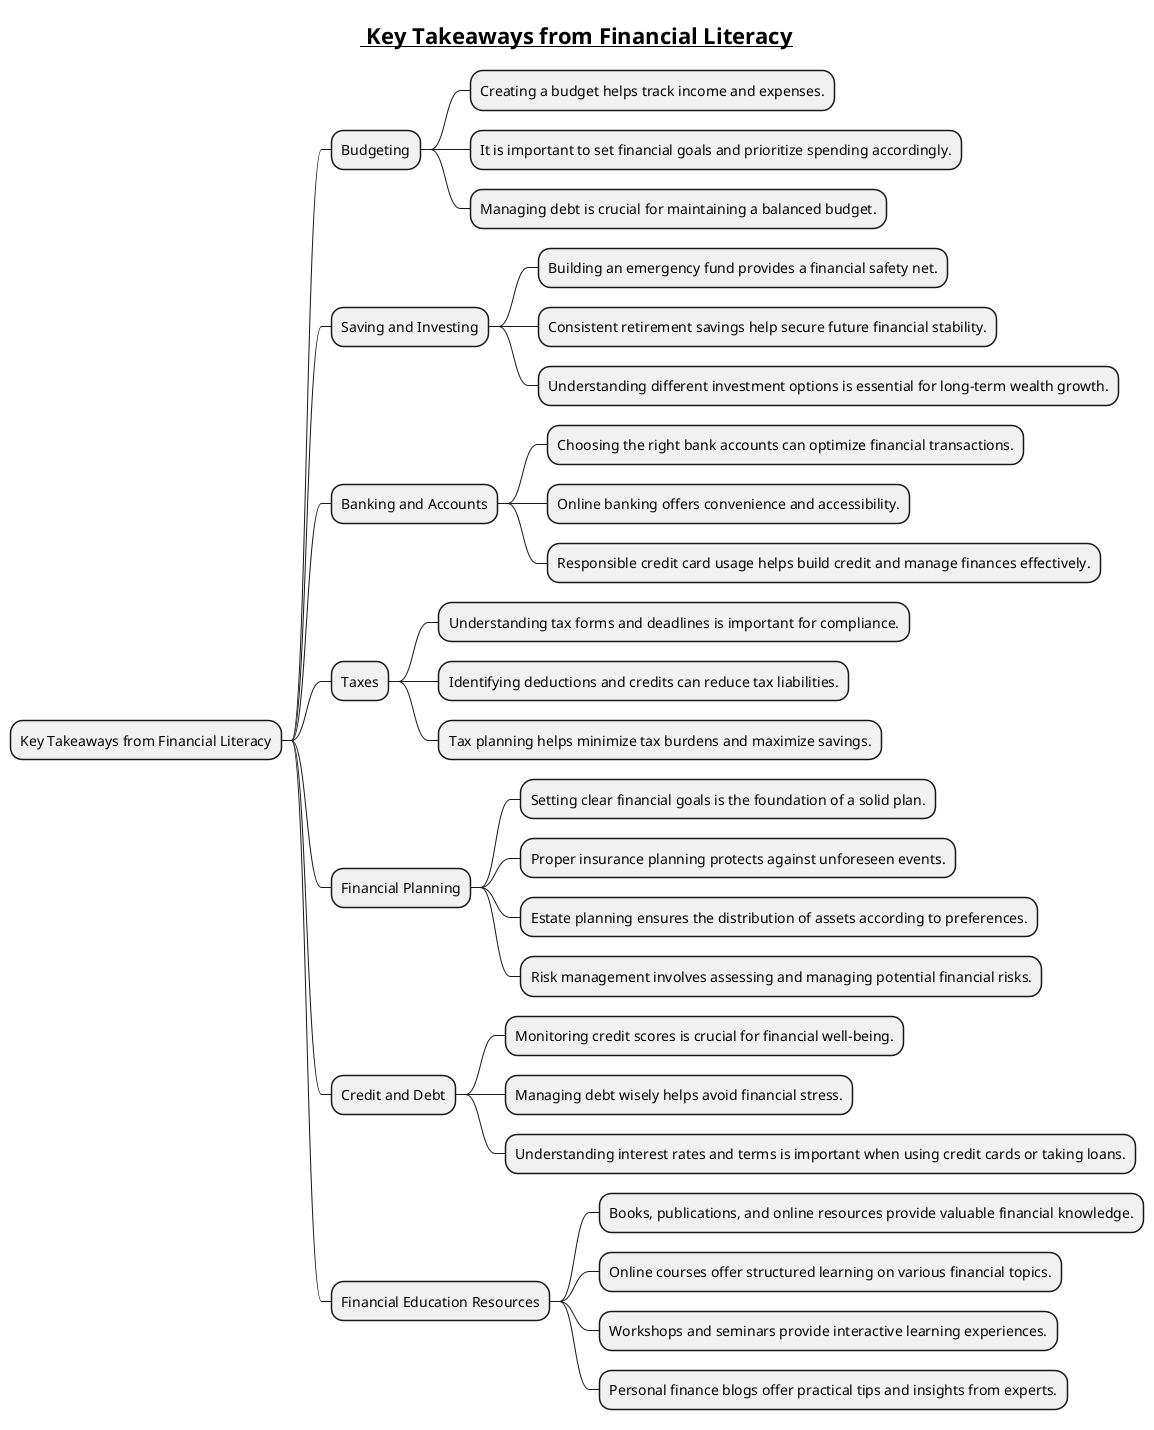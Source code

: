@startmindmap


title =__ Key Takeaways from Financial Literacy__

* Key Takeaways from Financial Literacy

** Budgeting
*** Creating a budget helps track income and expenses.
*** It is important to set financial goals and prioritize spending accordingly.
*** Managing debt is crucial for maintaining a balanced budget.

** Saving and Investing
*** Building an emergency fund provides a financial safety net.
*** Consistent retirement savings help secure future financial stability.
*** Understanding different investment options is essential for long-term wealth growth.

** Banking and Accounts
*** Choosing the right bank accounts can optimize financial transactions.
*** Online banking offers convenience and accessibility.
*** Responsible credit card usage helps build credit and manage finances effectively.

** Taxes
*** Understanding tax forms and deadlines is important for compliance.
*** Identifying deductions and credits can reduce tax liabilities.
*** Tax planning helps minimize tax burdens and maximize savings.

** Financial Planning
*** Setting clear financial goals is the foundation of a solid plan.
*** Proper insurance planning protects against unforeseen events.
*** Estate planning ensures the distribution of assets according to preferences.
*** Risk management involves assessing and managing potential financial risks.

** Credit and Debt
*** Monitoring credit scores is crucial for financial well-being.
*** Managing debt wisely helps avoid financial stress.
*** Understanding interest rates and terms is important when using credit cards or taking loans.

** Financial Education Resources
*** Books, publications, and online resources provide valuable financial knowledge.
*** Online courses offer structured learning on various financial topics.
*** Workshops and seminars provide interactive learning experiences.
*** Personal finance blogs offer practical tips and insights from experts.

@endmindmap

